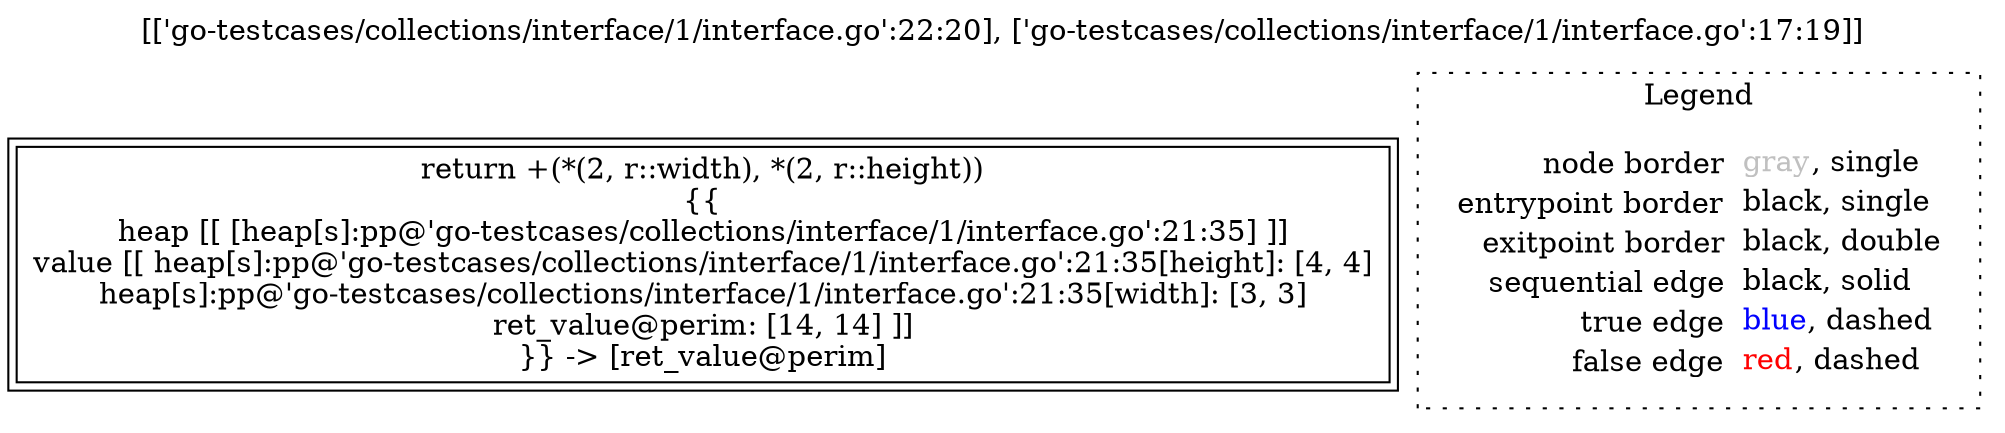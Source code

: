 digraph {
	labelloc="t";
	label="[['go-testcases/collections/interface/1/interface.go':22:20], ['go-testcases/collections/interface/1/interface.go':17:19]]";
	"node0" [shape="rect",color="black",peripheries="2",label=<return +(*(2, r::width), *(2, r::height))<BR/>{{<BR/>heap [[ [heap[s]:pp@'go-testcases/collections/interface/1/interface.go':21:35] ]]<BR/>value [[ heap[s]:pp@'go-testcases/collections/interface/1/interface.go':21:35[height]: [4, 4]<BR/>heap[s]:pp@'go-testcases/collections/interface/1/interface.go':21:35[width]: [3, 3]<BR/>ret_value@perim: [14, 14] ]]<BR/>}} -&gt; [ret_value@perim]>];
subgraph cluster_legend {
	label="Legend";
	style=dotted;
	node [shape=plaintext];
	"legend" [label=<<table border="0" cellpadding="2" cellspacing="0" cellborder="0"><tr><td align="right">node border&nbsp;</td><td align="left"><font color="gray">gray</font>, single</td></tr><tr><td align="right">entrypoint border&nbsp;</td><td align="left"><font color="black">black</font>, single</td></tr><tr><td align="right">exitpoint border&nbsp;</td><td align="left"><font color="black">black</font>, double</td></tr><tr><td align="right">sequential edge&nbsp;</td><td align="left"><font color="black">black</font>, solid</td></tr><tr><td align="right">true edge&nbsp;</td><td align="left"><font color="blue">blue</font>, dashed</td></tr><tr><td align="right">false edge&nbsp;</td><td align="left"><font color="red">red</font>, dashed</td></tr></table>>];
}

}
